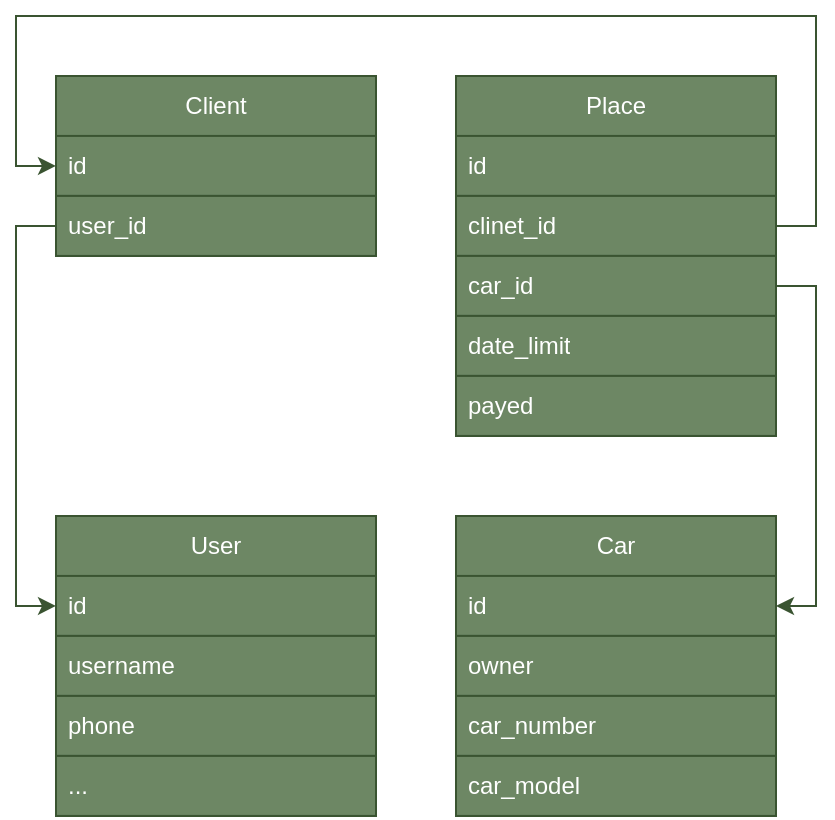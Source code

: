 <mxfile version="22.1.4" type="device">
  <diagram id="C5RBs43oDa-KdzZeNtuy" name="Page-1">
    <mxGraphModel dx="545" dy="668" grid="1" gridSize="10" guides="1" tooltips="1" connect="1" arrows="1" fold="1" page="1" pageScale="1" pageWidth="827" pageHeight="1169" math="0" shadow="0">
      <root>
        <mxCell id="WIyWlLk6GJQsqaUBKTNV-0" />
        <mxCell id="WIyWlLk6GJQsqaUBKTNV-1" parent="WIyWlLk6GJQsqaUBKTNV-0" />
        <mxCell id="kSDwUgjVFjP4bSL9rWw2-1" value="Client" style="swimlane;fontStyle=0;childLayout=stackLayout;horizontal=1;startSize=30;horizontalStack=0;resizeParent=1;resizeParentMax=0;resizeLast=0;collapsible=1;marginBottom=0;whiteSpace=wrap;html=1;fillColor=#6d8764;strokeColor=#3A5431;fontColor=#ffffff;" vertex="1" parent="WIyWlLk6GJQsqaUBKTNV-1">
          <mxGeometry x="160" y="339.96" width="160" height="90" as="geometry" />
        </mxCell>
        <mxCell id="kSDwUgjVFjP4bSL9rWw2-2" value="id" style="text;align=left;verticalAlign=middle;spacingLeft=4;spacingRight=4;overflow=hidden;points=[[0,0.5],[1,0.5]];portConstraint=eastwest;rotatable=0;whiteSpace=wrap;html=1;fillColor=#6d8764;strokeColor=#3A5431;fontColor=#ffffff;" vertex="1" parent="kSDwUgjVFjP4bSL9rWw2-1">
          <mxGeometry y="30" width="160" height="30" as="geometry" />
        </mxCell>
        <mxCell id="kSDwUgjVFjP4bSL9rWw2-3" value="user_id" style="text;align=left;verticalAlign=middle;spacingLeft=4;spacingRight=4;overflow=hidden;points=[[0,0.5],[1,0.5]];portConstraint=eastwest;rotatable=0;whiteSpace=wrap;html=1;fillColor=#6d8764;strokeColor=#3A5431;fontColor=#ffffff;" vertex="1" parent="kSDwUgjVFjP4bSL9rWw2-1">
          <mxGeometry y="60" width="160" height="30" as="geometry" />
        </mxCell>
        <mxCell id="kSDwUgjVFjP4bSL9rWw2-5" value="User" style="swimlane;fontStyle=0;childLayout=stackLayout;horizontal=1;startSize=30;horizontalStack=0;resizeParent=1;resizeParentMax=0;resizeLast=0;collapsible=1;marginBottom=0;whiteSpace=wrap;html=1;fillColor=#6d8764;strokeColor=#3A5431;fontColor=#ffffff;" vertex="1" parent="WIyWlLk6GJQsqaUBKTNV-1">
          <mxGeometry x="160" y="559.96" width="160" height="150" as="geometry" />
        </mxCell>
        <mxCell id="kSDwUgjVFjP4bSL9rWw2-6" value="id" style="text;align=left;verticalAlign=middle;spacingLeft=4;spacingRight=4;overflow=hidden;points=[[0,0.5],[1,0.5]];portConstraint=eastwest;rotatable=0;whiteSpace=wrap;html=1;fillColor=#6d8764;strokeColor=#3A5431;fontColor=#ffffff;" vertex="1" parent="kSDwUgjVFjP4bSL9rWw2-5">
          <mxGeometry y="30" width="160" height="30" as="geometry" />
        </mxCell>
        <mxCell id="kSDwUgjVFjP4bSL9rWw2-12" value="username" style="text;align=left;verticalAlign=middle;spacingLeft=4;spacingRight=4;overflow=hidden;points=[[0,0.5],[1,0.5]];portConstraint=eastwest;rotatable=0;whiteSpace=wrap;html=1;fillColor=#6d8764;strokeColor=#3A5431;fontColor=#ffffff;" vertex="1" parent="kSDwUgjVFjP4bSL9rWw2-5">
          <mxGeometry y="60" width="160" height="30" as="geometry" />
        </mxCell>
        <mxCell id="kSDwUgjVFjP4bSL9rWw2-24" value="phone" style="text;align=left;verticalAlign=middle;spacingLeft=4;spacingRight=4;overflow=hidden;points=[[0,0.5],[1,0.5]];portConstraint=eastwest;rotatable=0;whiteSpace=wrap;html=1;fillColor=#6d8764;strokeColor=#3A5431;fontColor=#ffffff;" vertex="1" parent="kSDwUgjVFjP4bSL9rWw2-5">
          <mxGeometry y="90" width="160" height="30" as="geometry" />
        </mxCell>
        <mxCell id="kSDwUgjVFjP4bSL9rWw2-7" value="..." style="text;align=left;verticalAlign=middle;spacingLeft=4;spacingRight=4;overflow=hidden;points=[[0,0.5],[1,0.5]];portConstraint=eastwest;rotatable=0;whiteSpace=wrap;html=1;fillColor=#6d8764;strokeColor=#3A5431;fontColor=#ffffff;" vertex="1" parent="kSDwUgjVFjP4bSL9rWw2-5">
          <mxGeometry y="120" width="160" height="30" as="geometry" />
        </mxCell>
        <mxCell id="kSDwUgjVFjP4bSL9rWw2-14" value="Car" style="swimlane;fontStyle=0;childLayout=stackLayout;horizontal=1;startSize=30;horizontalStack=0;resizeParent=1;resizeParentMax=0;resizeLast=0;collapsible=1;marginBottom=0;whiteSpace=wrap;html=1;fillColor=#6d8764;strokeColor=#3A5431;fontColor=#ffffff;" vertex="1" parent="WIyWlLk6GJQsqaUBKTNV-1">
          <mxGeometry x="360" y="559.96" width="160" height="150" as="geometry" />
        </mxCell>
        <mxCell id="kSDwUgjVFjP4bSL9rWw2-16" value="id" style="text;align=left;verticalAlign=middle;spacingLeft=4;spacingRight=4;overflow=hidden;points=[[0,0.5],[1,0.5]];portConstraint=eastwest;rotatable=0;whiteSpace=wrap;html=1;fillColor=#6d8764;strokeColor=#3A5431;fontColor=#ffffff;" vertex="1" parent="kSDwUgjVFjP4bSL9rWw2-14">
          <mxGeometry y="30" width="160" height="30" as="geometry" />
        </mxCell>
        <mxCell id="kSDwUgjVFjP4bSL9rWw2-17" value="owner" style="text;align=left;verticalAlign=middle;spacingLeft=4;spacingRight=4;overflow=hidden;points=[[0,0.5],[1,0.5]];portConstraint=eastwest;rotatable=0;whiteSpace=wrap;html=1;fillColor=#6d8764;strokeColor=#3A5431;fontColor=#ffffff;" vertex="1" parent="kSDwUgjVFjP4bSL9rWw2-14">
          <mxGeometry y="60" width="160" height="30" as="geometry" />
        </mxCell>
        <mxCell id="kSDwUgjVFjP4bSL9rWw2-18" value="car_number" style="text;align=left;verticalAlign=middle;spacingLeft=4;spacingRight=4;overflow=hidden;points=[[0,0.5],[1,0.5]];portConstraint=eastwest;rotatable=0;whiteSpace=wrap;html=1;fillColor=#6d8764;strokeColor=#3A5431;fontColor=#ffffff;" vertex="1" parent="kSDwUgjVFjP4bSL9rWw2-14">
          <mxGeometry y="90" width="160" height="30" as="geometry" />
        </mxCell>
        <mxCell id="kSDwUgjVFjP4bSL9rWw2-20" value="car_model" style="text;align=left;verticalAlign=middle;spacingLeft=4;spacingRight=4;overflow=hidden;points=[[0,0.5],[1,0.5]];portConstraint=eastwest;rotatable=0;whiteSpace=wrap;html=1;fillColor=#6d8764;strokeColor=#3A5431;fontColor=#ffffff;" vertex="1" parent="kSDwUgjVFjP4bSL9rWw2-14">
          <mxGeometry y="120" width="160" height="30" as="geometry" />
        </mxCell>
        <mxCell id="kSDwUgjVFjP4bSL9rWw2-28" value="Place" style="swimlane;fontStyle=0;childLayout=stackLayout;horizontal=1;startSize=30;horizontalStack=0;resizeParent=1;resizeParentMax=0;resizeLast=0;collapsible=1;marginBottom=0;whiteSpace=wrap;html=1;fillColor=#6d8764;strokeColor=#3A5431;fontColor=#ffffff;" vertex="1" parent="WIyWlLk6GJQsqaUBKTNV-1">
          <mxGeometry x="360" y="339.96" width="160" height="180" as="geometry" />
        </mxCell>
        <mxCell id="kSDwUgjVFjP4bSL9rWw2-29" value="id" style="text;align=left;verticalAlign=middle;spacingLeft=4;spacingRight=4;overflow=hidden;points=[[0,0.5],[1,0.5]];portConstraint=eastwest;rotatable=0;whiteSpace=wrap;html=1;fillColor=#6d8764;strokeColor=#3A5431;fontColor=#ffffff;" vertex="1" parent="kSDwUgjVFjP4bSL9rWw2-28">
          <mxGeometry y="30" width="160" height="30" as="geometry" />
        </mxCell>
        <mxCell id="kSDwUgjVFjP4bSL9rWw2-31" value="clinet_id" style="text;align=left;verticalAlign=middle;spacingLeft=4;spacingRight=4;overflow=hidden;points=[[0,0.5],[1,0.5]];portConstraint=eastwest;rotatable=0;whiteSpace=wrap;html=1;fillColor=#6d8764;strokeColor=#3A5431;fontColor=#ffffff;" vertex="1" parent="kSDwUgjVFjP4bSL9rWw2-28">
          <mxGeometry y="60" width="160" height="30" as="geometry" />
        </mxCell>
        <mxCell id="kSDwUgjVFjP4bSL9rWw2-30" value="car_id" style="text;align=left;verticalAlign=middle;spacingLeft=4;spacingRight=4;overflow=hidden;points=[[0,0.5],[1,0.5]];portConstraint=eastwest;rotatable=0;whiteSpace=wrap;html=1;fillColor=#6d8764;strokeColor=#3A5431;fontColor=#ffffff;" vertex="1" parent="kSDwUgjVFjP4bSL9rWw2-28">
          <mxGeometry y="90" width="160" height="30" as="geometry" />
        </mxCell>
        <mxCell id="kSDwUgjVFjP4bSL9rWw2-32" value="date_limit" style="text;align=left;verticalAlign=middle;spacingLeft=4;spacingRight=4;overflow=hidden;points=[[0,0.5],[1,0.5]];portConstraint=eastwest;rotatable=0;whiteSpace=wrap;html=1;fillColor=#6d8764;strokeColor=#3A5431;fontColor=#ffffff;" vertex="1" parent="kSDwUgjVFjP4bSL9rWw2-28">
          <mxGeometry y="120" width="160" height="30" as="geometry" />
        </mxCell>
        <mxCell id="kSDwUgjVFjP4bSL9rWw2-34" value="payed" style="text;align=left;verticalAlign=middle;spacingLeft=4;spacingRight=4;overflow=hidden;points=[[0,0.5],[1,0.5]];portConstraint=eastwest;rotatable=0;whiteSpace=wrap;html=1;fillColor=#6d8764;strokeColor=#3A5431;fontColor=#ffffff;" vertex="1" parent="kSDwUgjVFjP4bSL9rWw2-28">
          <mxGeometry y="150" width="160" height="30" as="geometry" />
        </mxCell>
        <mxCell id="kSDwUgjVFjP4bSL9rWw2-40" style="edgeStyle=orthogonalEdgeStyle;rounded=0;orthogonalLoop=1;jettySize=auto;html=1;exitX=0;exitY=0.5;exitDx=0;exitDy=0;entryX=0;entryY=0.5;entryDx=0;entryDy=0;fillColor=#6d8764;strokeColor=#3A5431;" edge="1" parent="WIyWlLk6GJQsqaUBKTNV-1" source="kSDwUgjVFjP4bSL9rWw2-3" target="kSDwUgjVFjP4bSL9rWw2-6">
          <mxGeometry relative="1" as="geometry" />
        </mxCell>
        <mxCell id="kSDwUgjVFjP4bSL9rWw2-42" style="edgeStyle=orthogonalEdgeStyle;rounded=0;orthogonalLoop=1;jettySize=auto;html=1;exitX=1;exitY=0.5;exitDx=0;exitDy=0;entryX=0;entryY=0.5;entryDx=0;entryDy=0;fillColor=#6d8764;strokeColor=#3A5431;" edge="1" parent="WIyWlLk6GJQsqaUBKTNV-1" source="kSDwUgjVFjP4bSL9rWw2-31" target="kSDwUgjVFjP4bSL9rWw2-2">
          <mxGeometry relative="1" as="geometry">
            <Array as="points">
              <mxPoint x="540" y="414.96" />
              <mxPoint x="540" y="309.96" />
              <mxPoint x="140" y="309.96" />
              <mxPoint x="140" y="384.96" />
            </Array>
          </mxGeometry>
        </mxCell>
        <mxCell id="kSDwUgjVFjP4bSL9rWw2-43" style="edgeStyle=orthogonalEdgeStyle;rounded=0;orthogonalLoop=1;jettySize=auto;html=1;exitX=1;exitY=0.5;exitDx=0;exitDy=0;entryX=1;entryY=0.5;entryDx=0;entryDy=0;fillColor=#6d8764;strokeColor=#3A5431;" edge="1" parent="WIyWlLk6GJQsqaUBKTNV-1" source="kSDwUgjVFjP4bSL9rWw2-30" target="kSDwUgjVFjP4bSL9rWw2-16">
          <mxGeometry relative="1" as="geometry" />
        </mxCell>
      </root>
    </mxGraphModel>
  </diagram>
</mxfile>
